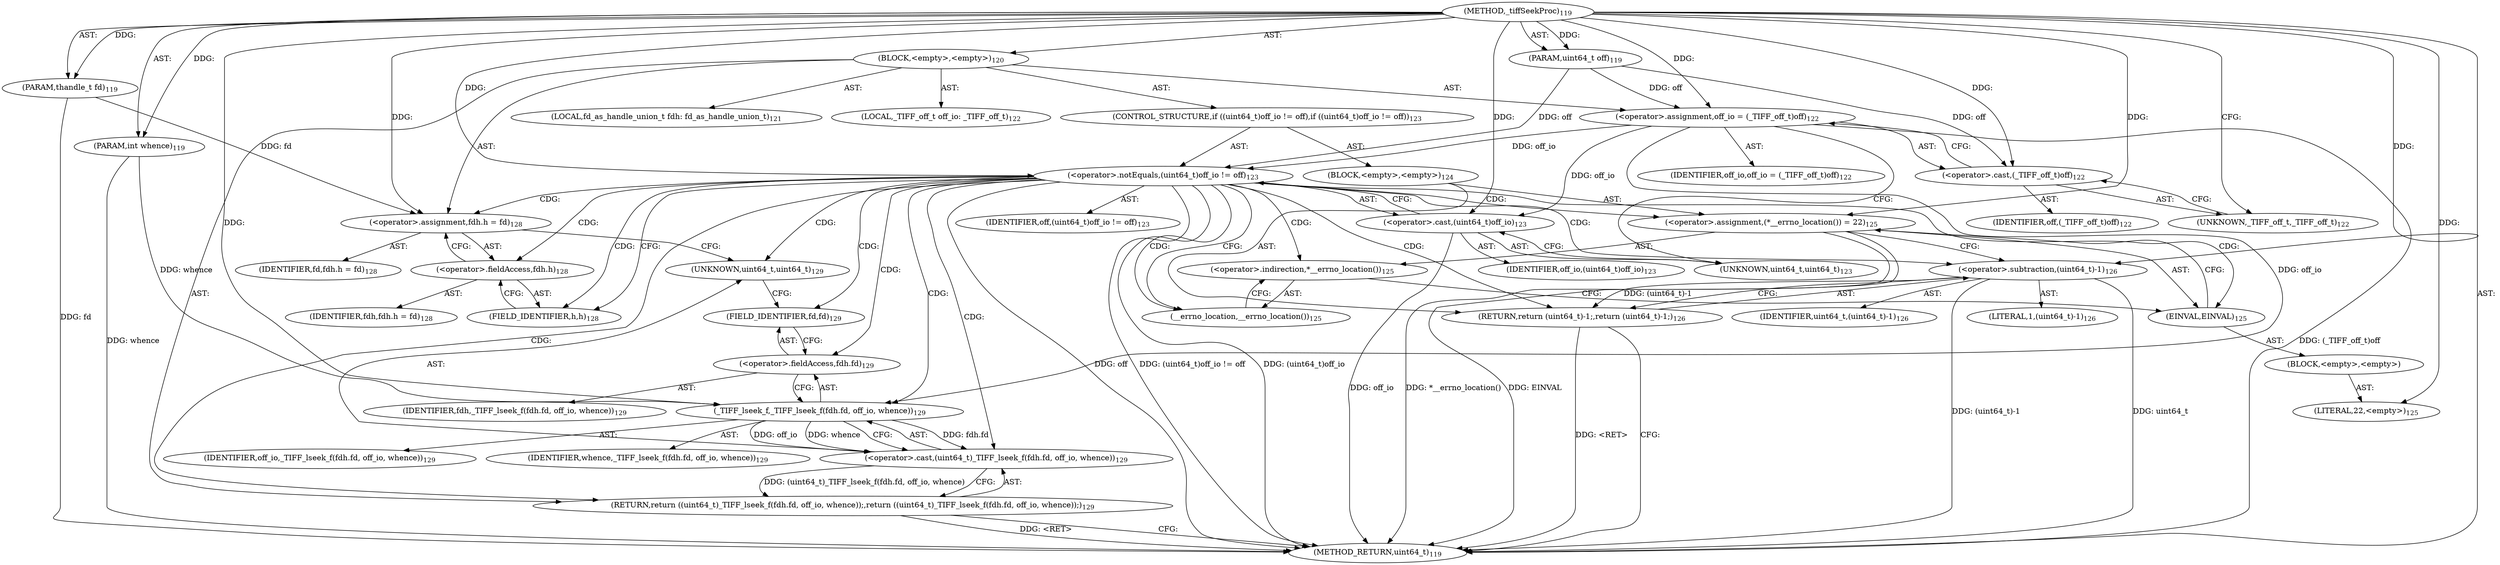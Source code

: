 digraph "_tiffSeekProc" {  
"33781" [label = <(METHOD,_tiffSeekProc)<SUB>119</SUB>> ]
"33782" [label = <(PARAM,thandle_t fd)<SUB>119</SUB>> ]
"33783" [label = <(PARAM,uint64_t off)<SUB>119</SUB>> ]
"33784" [label = <(PARAM,int whence)<SUB>119</SUB>> ]
"33785" [label = <(BLOCK,&lt;empty&gt;,&lt;empty&gt;)<SUB>120</SUB>> ]
"33786" [label = <(LOCAL,fd_as_handle_union_t fdh: fd_as_handle_union_t)<SUB>121</SUB>> ]
"33787" [label = <(LOCAL,_TIFF_off_t off_io: _TIFF_off_t)<SUB>122</SUB>> ]
"33788" [label = <(&lt;operator&gt;.assignment,off_io = (_TIFF_off_t)off)<SUB>122</SUB>> ]
"33789" [label = <(IDENTIFIER,off_io,off_io = (_TIFF_off_t)off)<SUB>122</SUB>> ]
"33790" [label = <(&lt;operator&gt;.cast,(_TIFF_off_t)off)<SUB>122</SUB>> ]
"33791" [label = <(UNKNOWN,_TIFF_off_t,_TIFF_off_t)<SUB>122</SUB>> ]
"33792" [label = <(IDENTIFIER,off,(_TIFF_off_t)off)<SUB>122</SUB>> ]
"33793" [label = <(CONTROL_STRUCTURE,if ((uint64_t)off_io != off),if ((uint64_t)off_io != off))<SUB>123</SUB>> ]
"33794" [label = <(&lt;operator&gt;.notEquals,(uint64_t)off_io != off)<SUB>123</SUB>> ]
"33795" [label = <(&lt;operator&gt;.cast,(uint64_t)off_io)<SUB>123</SUB>> ]
"33796" [label = <(UNKNOWN,uint64_t,uint64_t)<SUB>123</SUB>> ]
"33797" [label = <(IDENTIFIER,off_io,(uint64_t)off_io)<SUB>123</SUB>> ]
"33798" [label = <(IDENTIFIER,off,(uint64_t)off_io != off)<SUB>123</SUB>> ]
"33799" [label = <(BLOCK,&lt;empty&gt;,&lt;empty&gt;)<SUB>124</SUB>> ]
"33800" [label = <(&lt;operator&gt;.assignment,(*__errno_location()) = 22)<SUB>125</SUB>> ]
"33801" [label = <(&lt;operator&gt;.indirection,*__errno_location())<SUB>125</SUB>> ]
"33802" [label = <(__errno_location,__errno_location())<SUB>125</SUB>> ]
"33803" [label = <(EINVAL,EINVAL)<SUB>125</SUB>> ]
"33804" [label = <(BLOCK,&lt;empty&gt;,&lt;empty&gt;)> ]
"33805" [label = <(LITERAL,22,&lt;empty&gt;)<SUB>125</SUB>> ]
"33806" [label = <(RETURN,return (uint64_t)-1;,return (uint64_t)-1;)<SUB>126</SUB>> ]
"33807" [label = <(&lt;operator&gt;.subtraction,(uint64_t)-1)<SUB>126</SUB>> ]
"33808" [label = <(IDENTIFIER,uint64_t,(uint64_t)-1)<SUB>126</SUB>> ]
"33809" [label = <(LITERAL,1,(uint64_t)-1)<SUB>126</SUB>> ]
"33810" [label = <(&lt;operator&gt;.assignment,fdh.h = fd)<SUB>128</SUB>> ]
"33811" [label = <(&lt;operator&gt;.fieldAccess,fdh.h)<SUB>128</SUB>> ]
"33812" [label = <(IDENTIFIER,fdh,fdh.h = fd)<SUB>128</SUB>> ]
"33813" [label = <(FIELD_IDENTIFIER,h,h)<SUB>128</SUB>> ]
"33814" [label = <(IDENTIFIER,fd,fdh.h = fd)<SUB>128</SUB>> ]
"33815" [label = <(RETURN,return ((uint64_t)_TIFF_lseek_f(fdh.fd, off_io, whence));,return ((uint64_t)_TIFF_lseek_f(fdh.fd, off_io, whence));)<SUB>129</SUB>> ]
"33816" [label = <(&lt;operator&gt;.cast,(uint64_t)_TIFF_lseek_f(fdh.fd, off_io, whence))<SUB>129</SUB>> ]
"33817" [label = <(UNKNOWN,uint64_t,uint64_t)<SUB>129</SUB>> ]
"33818" [label = <(_TIFF_lseek_f,_TIFF_lseek_f(fdh.fd, off_io, whence))<SUB>129</SUB>> ]
"33819" [label = <(&lt;operator&gt;.fieldAccess,fdh.fd)<SUB>129</SUB>> ]
"33820" [label = <(IDENTIFIER,fdh,_TIFF_lseek_f(fdh.fd, off_io, whence))<SUB>129</SUB>> ]
"33821" [label = <(FIELD_IDENTIFIER,fd,fd)<SUB>129</SUB>> ]
"33822" [label = <(IDENTIFIER,off_io,_TIFF_lseek_f(fdh.fd, off_io, whence))<SUB>129</SUB>> ]
"33823" [label = <(IDENTIFIER,whence,_TIFF_lseek_f(fdh.fd, off_io, whence))<SUB>129</SUB>> ]
"33824" [label = <(METHOD_RETURN,uint64_t)<SUB>119</SUB>> ]
  "33781" -> "33782"  [ label = "AST: "] 
  "33781" -> "33783"  [ label = "AST: "] 
  "33781" -> "33784"  [ label = "AST: "] 
  "33781" -> "33785"  [ label = "AST: "] 
  "33781" -> "33824"  [ label = "AST: "] 
  "33785" -> "33786"  [ label = "AST: "] 
  "33785" -> "33787"  [ label = "AST: "] 
  "33785" -> "33788"  [ label = "AST: "] 
  "33785" -> "33793"  [ label = "AST: "] 
  "33785" -> "33810"  [ label = "AST: "] 
  "33785" -> "33815"  [ label = "AST: "] 
  "33788" -> "33789"  [ label = "AST: "] 
  "33788" -> "33790"  [ label = "AST: "] 
  "33790" -> "33791"  [ label = "AST: "] 
  "33790" -> "33792"  [ label = "AST: "] 
  "33793" -> "33794"  [ label = "AST: "] 
  "33793" -> "33799"  [ label = "AST: "] 
  "33794" -> "33795"  [ label = "AST: "] 
  "33794" -> "33798"  [ label = "AST: "] 
  "33795" -> "33796"  [ label = "AST: "] 
  "33795" -> "33797"  [ label = "AST: "] 
  "33799" -> "33800"  [ label = "AST: "] 
  "33799" -> "33806"  [ label = "AST: "] 
  "33800" -> "33801"  [ label = "AST: "] 
  "33800" -> "33803"  [ label = "AST: "] 
  "33801" -> "33802"  [ label = "AST: "] 
  "33803" -> "33804"  [ label = "AST: "] 
  "33804" -> "33805"  [ label = "AST: "] 
  "33806" -> "33807"  [ label = "AST: "] 
  "33807" -> "33808"  [ label = "AST: "] 
  "33807" -> "33809"  [ label = "AST: "] 
  "33810" -> "33811"  [ label = "AST: "] 
  "33810" -> "33814"  [ label = "AST: "] 
  "33811" -> "33812"  [ label = "AST: "] 
  "33811" -> "33813"  [ label = "AST: "] 
  "33815" -> "33816"  [ label = "AST: "] 
  "33816" -> "33817"  [ label = "AST: "] 
  "33816" -> "33818"  [ label = "AST: "] 
  "33818" -> "33819"  [ label = "AST: "] 
  "33818" -> "33822"  [ label = "AST: "] 
  "33818" -> "33823"  [ label = "AST: "] 
  "33819" -> "33820"  [ label = "AST: "] 
  "33819" -> "33821"  [ label = "AST: "] 
  "33788" -> "33796"  [ label = "CFG: "] 
  "33810" -> "33817"  [ label = "CFG: "] 
  "33815" -> "33824"  [ label = "CFG: "] 
  "33790" -> "33788"  [ label = "CFG: "] 
  "33794" -> "33802"  [ label = "CFG: "] 
  "33794" -> "33813"  [ label = "CFG: "] 
  "33811" -> "33810"  [ label = "CFG: "] 
  "33816" -> "33815"  [ label = "CFG: "] 
  "33791" -> "33790"  [ label = "CFG: "] 
  "33795" -> "33794"  [ label = "CFG: "] 
  "33800" -> "33807"  [ label = "CFG: "] 
  "33806" -> "33824"  [ label = "CFG: "] 
  "33813" -> "33811"  [ label = "CFG: "] 
  "33817" -> "33821"  [ label = "CFG: "] 
  "33818" -> "33816"  [ label = "CFG: "] 
  "33796" -> "33795"  [ label = "CFG: "] 
  "33801" -> "33803"  [ label = "CFG: "] 
  "33803" -> "33800"  [ label = "CFG: "] 
  "33807" -> "33806"  [ label = "CFG: "] 
  "33819" -> "33818"  [ label = "CFG: "] 
  "33802" -> "33801"  [ label = "CFG: "] 
  "33821" -> "33819"  [ label = "CFG: "] 
  "33781" -> "33791"  [ label = "CFG: "] 
  "33815" -> "33824"  [ label = "DDG: &lt;RET&gt;"] 
  "33806" -> "33824"  [ label = "DDG: &lt;RET&gt;"] 
  "33782" -> "33824"  [ label = "DDG: fd"] 
  "33784" -> "33824"  [ label = "DDG: whence"] 
  "33788" -> "33824"  [ label = "DDG: (_TIFF_off_t)off"] 
  "33795" -> "33824"  [ label = "DDG: off_io"] 
  "33794" -> "33824"  [ label = "DDG: (uint64_t)off_io"] 
  "33794" -> "33824"  [ label = "DDG: off"] 
  "33794" -> "33824"  [ label = "DDG: (uint64_t)off_io != off"] 
  "33800" -> "33824"  [ label = "DDG: *__errno_location()"] 
  "33800" -> "33824"  [ label = "DDG: EINVAL"] 
  "33807" -> "33824"  [ label = "DDG: (uint64_t)-1"] 
  "33807" -> "33824"  [ label = "DDG: uint64_t"] 
  "33781" -> "33782"  [ label = "DDG: "] 
  "33781" -> "33783"  [ label = "DDG: "] 
  "33781" -> "33784"  [ label = "DDG: "] 
  "33783" -> "33788"  [ label = "DDG: off"] 
  "33781" -> "33788"  [ label = "DDG: "] 
  "33782" -> "33810"  [ label = "DDG: fd"] 
  "33781" -> "33810"  [ label = "DDG: "] 
  "33816" -> "33815"  [ label = "DDG: (uint64_t)_TIFF_lseek_f(fdh.fd, off_io, whence)"] 
  "33818" -> "33816"  [ label = "DDG: fdh.fd"] 
  "33818" -> "33816"  [ label = "DDG: off_io"] 
  "33818" -> "33816"  [ label = "DDG: whence"] 
  "33783" -> "33790"  [ label = "DDG: off"] 
  "33781" -> "33790"  [ label = "DDG: "] 
  "33788" -> "33794"  [ label = "DDG: off_io"] 
  "33781" -> "33794"  [ label = "DDG: "] 
  "33783" -> "33794"  [ label = "DDG: off"] 
  "33781" -> "33800"  [ label = "DDG: "] 
  "33807" -> "33806"  [ label = "DDG: (uint64_t)-1"] 
  "33788" -> "33795"  [ label = "DDG: off_io"] 
  "33781" -> "33795"  [ label = "DDG: "] 
  "33781" -> "33818"  [ label = "DDG: "] 
  "33788" -> "33818"  [ label = "DDG: off_io"] 
  "33784" -> "33818"  [ label = "DDG: whence"] 
  "33781" -> "33807"  [ label = "DDG: "] 
  "33781" -> "33805"  [ label = "DDG: "] 
  "33794" -> "33802"  [ label = "CDG: "] 
  "33794" -> "33800"  [ label = "CDG: "] 
  "33794" -> "33807"  [ label = "CDG: "] 
  "33794" -> "33818"  [ label = "CDG: "] 
  "33794" -> "33813"  [ label = "CDG: "] 
  "33794" -> "33810"  [ label = "CDG: "] 
  "33794" -> "33811"  [ label = "CDG: "] 
  "33794" -> "33815"  [ label = "CDG: "] 
  "33794" -> "33801"  [ label = "CDG: "] 
  "33794" -> "33806"  [ label = "CDG: "] 
  "33794" -> "33816"  [ label = "CDG: "] 
  "33794" -> "33819"  [ label = "CDG: "] 
  "33794" -> "33817"  [ label = "CDG: "] 
  "33794" -> "33803"  [ label = "CDG: "] 
  "33794" -> "33821"  [ label = "CDG: "] 
}
